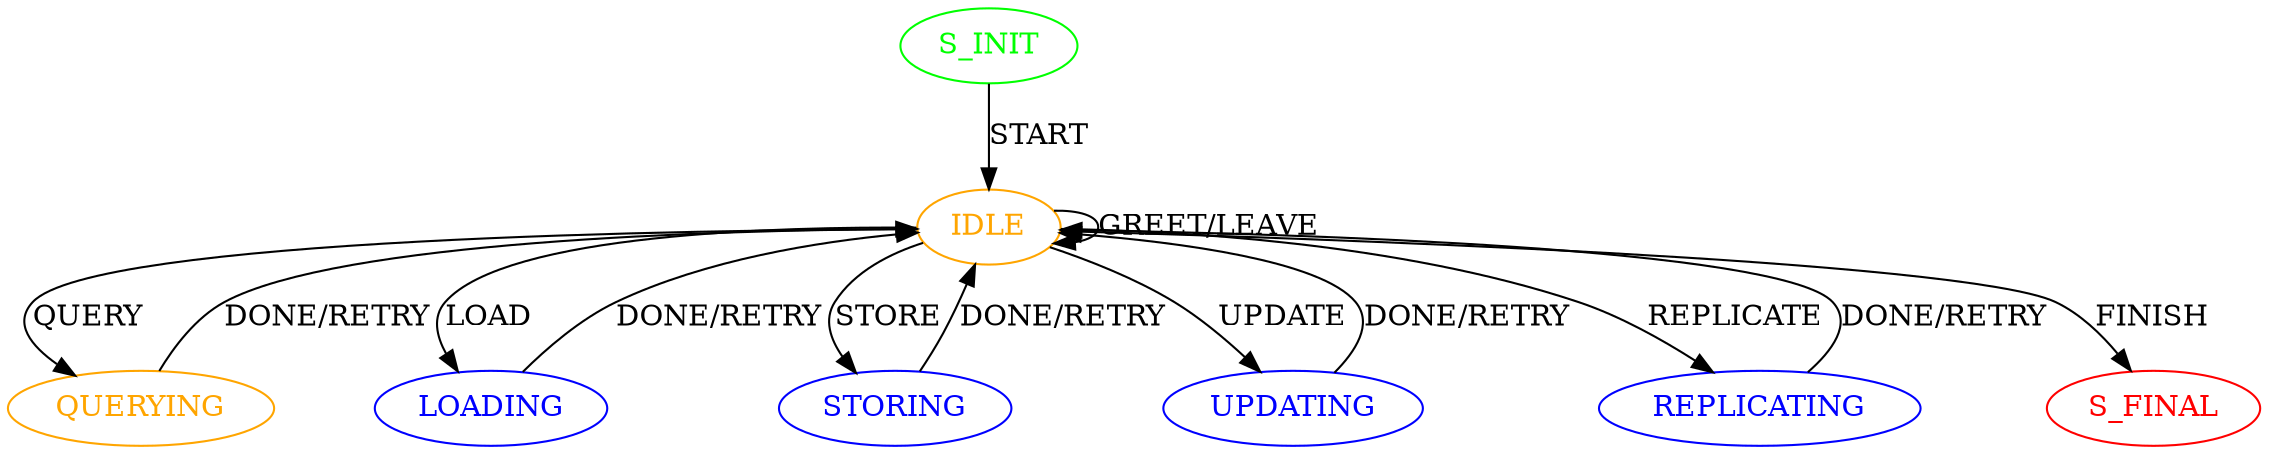 digraph STATEMACHINE {
    // STATES
    S_INIT [color="green" fontcolor="green"] 
    IDLE [color="orange" fontcolor="orange"]
    QUERYING [color="orange", fontcolor="orange"]
    LOADING [color="blue" fontcolor="blue"]
    STORING [color="blue" fontcolor="blue"]
    UPDATING [color="blue" fontcolor="blue"]
    REPLICATING [color="blue" fontcolor="blue"]
    S_FINAL [color="red" fontcolor="red"]

    // TRANSITIONS
    S_INIT -> IDLE [label="START"]
    IDLE -> IDLE [label="GREET/LEAVE"]
    IDLE -> QUERYING [label="QUERY"] QUERYING -> IDLE [label="DONE/RETRY"]
    IDLE -> LOADING [label="LOAD"] LOADING -> IDLE [label="DONE/RETRY"]
    IDLE -> STORING [label="STORE"] STORING -> IDLE [label="DONE/RETRY"]
    IDLE -> UPDATING [label="UPDATE"] UPDATING -> IDLE [label="DONE/RETRY"]
    IDLE -> REPLICATING [label="REPLICATE"] REPLICATING -> IDLE [label="DONE/RETRY"]
    IDLE -> S_FINAL [label="FINISH"]
}